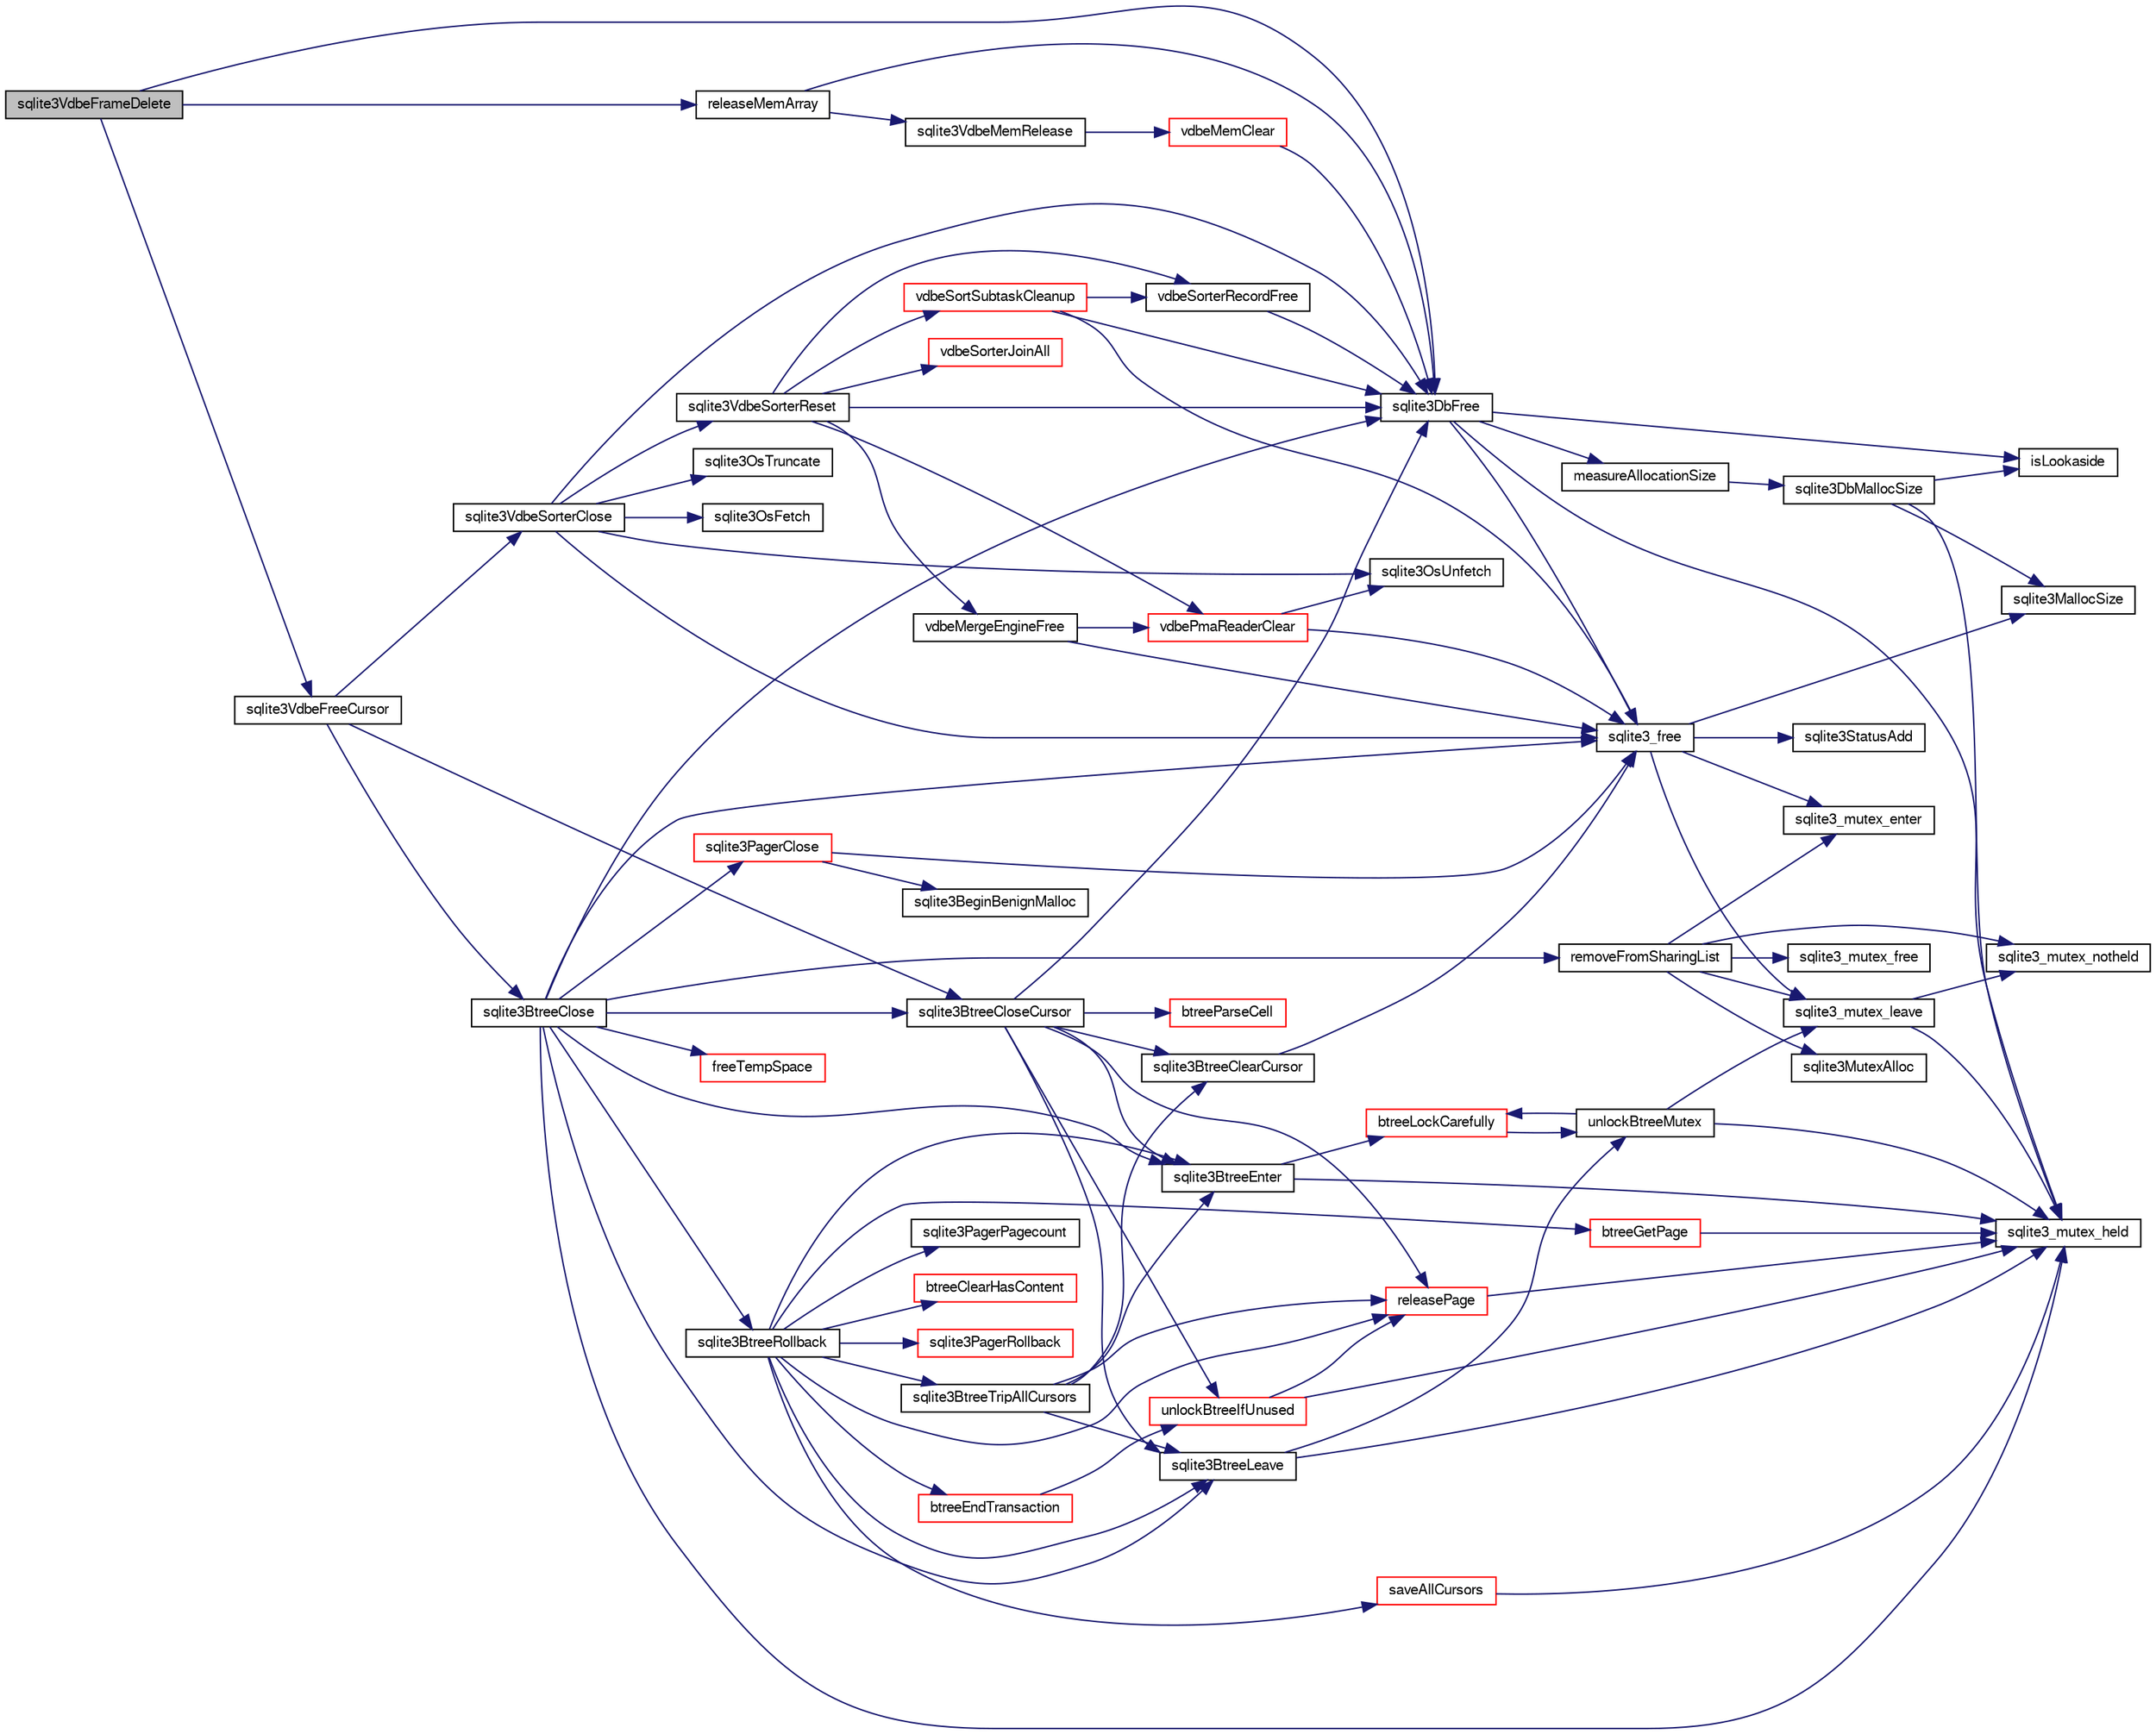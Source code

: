 digraph "sqlite3VdbeFrameDelete"
{
  edge [fontname="FreeSans",fontsize="10",labelfontname="FreeSans",labelfontsize="10"];
  node [fontname="FreeSans",fontsize="10",shape=record];
  rankdir="LR";
  Node753766 [label="sqlite3VdbeFrameDelete",height=0.2,width=0.4,color="black", fillcolor="grey75", style="filled", fontcolor="black"];
  Node753766 -> Node753767 [color="midnightblue",fontsize="10",style="solid",fontname="FreeSans"];
  Node753767 [label="sqlite3VdbeFreeCursor",height=0.2,width=0.4,color="black", fillcolor="white", style="filled",URL="$sqlite3_8c.html#a0f9084083e1d0639708934630f33d6ef"];
  Node753767 -> Node753768 [color="midnightblue",fontsize="10",style="solid",fontname="FreeSans"];
  Node753768 [label="sqlite3VdbeSorterClose",height=0.2,width=0.4,color="black", fillcolor="white", style="filled",URL="$sqlite3_8c.html#a787fa9e9800f8ae4ef3fa11044ed1ac9"];
  Node753768 -> Node753769 [color="midnightblue",fontsize="10",style="solid",fontname="FreeSans"];
  Node753769 [label="sqlite3VdbeSorterReset",height=0.2,width=0.4,color="black", fillcolor="white", style="filled",URL="$sqlite3_8c.html#a5dc239f845e793a82dd1d60ed3ed9c09"];
  Node753769 -> Node753770 [color="midnightblue",fontsize="10",style="solid",fontname="FreeSans"];
  Node753770 [label="vdbeSorterJoinAll",height=0.2,width=0.4,color="red", fillcolor="white", style="filled",URL="$sqlite3_8c.html#a5cdb5b8f6cb109f97528d36e28565113"];
  Node753769 -> Node753786 [color="midnightblue",fontsize="10",style="solid",fontname="FreeSans"];
  Node753786 [label="vdbePmaReaderClear",height=0.2,width=0.4,color="red", fillcolor="white", style="filled",URL="$sqlite3_8c.html#ae4ef2e668d3028e75343e65046d42a2d"];
  Node753786 -> Node753773 [color="midnightblue",fontsize="10",style="solid",fontname="FreeSans"];
  Node753773 [label="sqlite3_free",height=0.2,width=0.4,color="black", fillcolor="white", style="filled",URL="$sqlite3_8c.html#a6552349e36a8a691af5487999ab09519"];
  Node753773 -> Node753774 [color="midnightblue",fontsize="10",style="solid",fontname="FreeSans"];
  Node753774 [label="sqlite3_mutex_enter",height=0.2,width=0.4,color="black", fillcolor="white", style="filled",URL="$sqlite3_8c.html#a1c12cde690bd89f104de5cbad12a6bf5"];
  Node753773 -> Node753775 [color="midnightblue",fontsize="10",style="solid",fontname="FreeSans"];
  Node753775 [label="sqlite3StatusAdd",height=0.2,width=0.4,color="black", fillcolor="white", style="filled",URL="$sqlite3_8c.html#afa029f93586aeab4cc85360905dae9cd"];
  Node753773 -> Node753776 [color="midnightblue",fontsize="10",style="solid",fontname="FreeSans"];
  Node753776 [label="sqlite3MallocSize",height=0.2,width=0.4,color="black", fillcolor="white", style="filled",URL="$sqlite3_8c.html#acf5d2a5f35270bafb050bd2def576955"];
  Node753773 -> Node753777 [color="midnightblue",fontsize="10",style="solid",fontname="FreeSans"];
  Node753777 [label="sqlite3_mutex_leave",height=0.2,width=0.4,color="black", fillcolor="white", style="filled",URL="$sqlite3_8c.html#a5838d235601dbd3c1fa993555c6bcc93"];
  Node753777 -> Node753778 [color="midnightblue",fontsize="10",style="solid",fontname="FreeSans"];
  Node753778 [label="sqlite3_mutex_held",height=0.2,width=0.4,color="black", fillcolor="white", style="filled",URL="$sqlite3_8c.html#acf77da68932b6bc163c5e68547ecc3e7"];
  Node753777 -> Node753779 [color="midnightblue",fontsize="10",style="solid",fontname="FreeSans"];
  Node753779 [label="sqlite3_mutex_notheld",height=0.2,width=0.4,color="black", fillcolor="white", style="filled",URL="$sqlite3_8c.html#a83967c837c1c000d3b5adcfaa688f5dc"];
  Node753786 -> Node753787 [color="midnightblue",fontsize="10",style="solid",fontname="FreeSans"];
  Node753787 [label="sqlite3OsUnfetch",height=0.2,width=0.4,color="black", fillcolor="white", style="filled",URL="$sqlite3_8c.html#abc0da72cb8b8989cf8708b572fe5fef4"];
  Node753769 -> Node753792 [color="midnightblue",fontsize="10",style="solid",fontname="FreeSans"];
  Node753792 [label="sqlite3DbFree",height=0.2,width=0.4,color="black", fillcolor="white", style="filled",URL="$sqlite3_8c.html#ac70ab821a6607b4a1b909582dc37a069"];
  Node753792 -> Node753778 [color="midnightblue",fontsize="10",style="solid",fontname="FreeSans"];
  Node753792 -> Node753793 [color="midnightblue",fontsize="10",style="solid",fontname="FreeSans"];
  Node753793 [label="measureAllocationSize",height=0.2,width=0.4,color="black", fillcolor="white", style="filled",URL="$sqlite3_8c.html#a45731e644a22fdb756e2b6337224217a"];
  Node753793 -> Node753794 [color="midnightblue",fontsize="10",style="solid",fontname="FreeSans"];
  Node753794 [label="sqlite3DbMallocSize",height=0.2,width=0.4,color="black", fillcolor="white", style="filled",URL="$sqlite3_8c.html#aa397e5a8a03495203a0767abf0a71f86"];
  Node753794 -> Node753776 [color="midnightblue",fontsize="10",style="solid",fontname="FreeSans"];
  Node753794 -> Node753778 [color="midnightblue",fontsize="10",style="solid",fontname="FreeSans"];
  Node753794 -> Node753795 [color="midnightblue",fontsize="10",style="solid",fontname="FreeSans"];
  Node753795 [label="isLookaside",height=0.2,width=0.4,color="black", fillcolor="white", style="filled",URL="$sqlite3_8c.html#a770fa05ff9717b75e16f4d968a77b897"];
  Node753792 -> Node753795 [color="midnightblue",fontsize="10",style="solid",fontname="FreeSans"];
  Node753792 -> Node753773 [color="midnightblue",fontsize="10",style="solid",fontname="FreeSans"];
  Node753769 -> Node753791 [color="midnightblue",fontsize="10",style="solid",fontname="FreeSans"];
  Node753791 [label="vdbeMergeEngineFree",height=0.2,width=0.4,color="black", fillcolor="white", style="filled",URL="$sqlite3_8c.html#a6cb59e7106205b62881f202786177310"];
  Node753791 -> Node753786 [color="midnightblue",fontsize="10",style="solid",fontname="FreeSans"];
  Node753791 -> Node753773 [color="midnightblue",fontsize="10",style="solid",fontname="FreeSans"];
  Node753769 -> Node753796 [color="midnightblue",fontsize="10",style="solid",fontname="FreeSans"];
  Node753796 [label="vdbeSortSubtaskCleanup",height=0.2,width=0.4,color="red", fillcolor="white", style="filled",URL="$sqlite3_8c.html#abc8ce4c3ef58cc10f5b27642aab32b30"];
  Node753796 -> Node753792 [color="midnightblue",fontsize="10",style="solid",fontname="FreeSans"];
  Node753796 -> Node753773 [color="midnightblue",fontsize="10",style="solid",fontname="FreeSans"];
  Node753796 -> Node753797 [color="midnightblue",fontsize="10",style="solid",fontname="FreeSans"];
  Node753797 [label="vdbeSorterRecordFree",height=0.2,width=0.4,color="black", fillcolor="white", style="filled",URL="$sqlite3_8c.html#a5f08df9af03994aeeefdf419c66510d6"];
  Node753797 -> Node753792 [color="midnightblue",fontsize="10",style="solid",fontname="FreeSans"];
  Node753769 -> Node753797 [color="midnightblue",fontsize="10",style="solid",fontname="FreeSans"];
  Node753768 -> Node753773 [color="midnightblue",fontsize="10",style="solid",fontname="FreeSans"];
  Node753768 -> Node753792 [color="midnightblue",fontsize="10",style="solid",fontname="FreeSans"];
  Node753768 -> Node754064 [color="midnightblue",fontsize="10",style="solid",fontname="FreeSans"];
  Node754064 [label="sqlite3OsTruncate",height=0.2,width=0.4,color="black", fillcolor="white", style="filled",URL="$sqlite3_8c.html#ab14e17fc93b09d52b42c433c47eb3b68"];
  Node753768 -> Node754065 [color="midnightblue",fontsize="10",style="solid",fontname="FreeSans"];
  Node754065 [label="sqlite3OsFetch",height=0.2,width=0.4,color="black", fillcolor="white", style="filled",URL="$sqlite3_8c.html#ab5b9137b375d5d8a8c216a644056cba7"];
  Node753768 -> Node753787 [color="midnightblue",fontsize="10",style="solid",fontname="FreeSans"];
  Node753767 -> Node754066 [color="midnightblue",fontsize="10",style="solid",fontname="FreeSans"];
  Node754066 [label="sqlite3BtreeClose",height=0.2,width=0.4,color="black", fillcolor="white", style="filled",URL="$sqlite3_8c.html#a729b65009b66a99200496b09c124df01"];
  Node754066 -> Node753778 [color="midnightblue",fontsize="10",style="solid",fontname="FreeSans"];
  Node754066 -> Node754067 [color="midnightblue",fontsize="10",style="solid",fontname="FreeSans"];
  Node754067 [label="sqlite3BtreeEnter",height=0.2,width=0.4,color="black", fillcolor="white", style="filled",URL="$sqlite3_8c.html#afa05d700ca373993fe6b0525b867feff"];
  Node754067 -> Node753778 [color="midnightblue",fontsize="10",style="solid",fontname="FreeSans"];
  Node754067 -> Node754068 [color="midnightblue",fontsize="10",style="solid",fontname="FreeSans"];
  Node754068 [label="btreeLockCarefully",height=0.2,width=0.4,color="red", fillcolor="white", style="filled",URL="$sqlite3_8c.html#a796746b1c1e4d6926960636bd74c79d7"];
  Node754068 -> Node754070 [color="midnightblue",fontsize="10",style="solid",fontname="FreeSans"];
  Node754070 [label="unlockBtreeMutex",height=0.2,width=0.4,color="black", fillcolor="white", style="filled",URL="$sqlite3_8c.html#a29bc7d1c753dfa2af9fb296b7dc19a4a"];
  Node754070 -> Node753778 [color="midnightblue",fontsize="10",style="solid",fontname="FreeSans"];
  Node754070 -> Node753777 [color="midnightblue",fontsize="10",style="solid",fontname="FreeSans"];
  Node754070 -> Node754068 [color="midnightblue",fontsize="10",style="solid",fontname="FreeSans"];
  Node754066 -> Node754072 [color="midnightblue",fontsize="10",style="solid",fontname="FreeSans"];
  Node754072 [label="sqlite3BtreeCloseCursor",height=0.2,width=0.4,color="black", fillcolor="white", style="filled",URL="$sqlite3_8c.html#a7f494da0a512d247d690d6bc19397791"];
  Node754072 -> Node754067 [color="midnightblue",fontsize="10",style="solid",fontname="FreeSans"];
  Node754072 -> Node754073 [color="midnightblue",fontsize="10",style="solid",fontname="FreeSans"];
  Node754073 [label="sqlite3BtreeClearCursor",height=0.2,width=0.4,color="black", fillcolor="white", style="filled",URL="$sqlite3_8c.html#ad53903979a58184b0d15593e6f98d9c5"];
  Node754073 -> Node753773 [color="midnightblue",fontsize="10",style="solid",fontname="FreeSans"];
  Node754072 -> Node754074 [color="midnightblue",fontsize="10",style="solid",fontname="FreeSans"];
  Node754074 [label="releasePage",height=0.2,width=0.4,color="red", fillcolor="white", style="filled",URL="$sqlite3_8c.html#a92c6fb14f9bcf117440c35116c26d6c4"];
  Node754074 -> Node753778 [color="midnightblue",fontsize="10",style="solid",fontname="FreeSans"];
  Node754072 -> Node754200 [color="midnightblue",fontsize="10",style="solid",fontname="FreeSans"];
  Node754200 [label="unlockBtreeIfUnused",height=0.2,width=0.4,color="red", fillcolor="white", style="filled",URL="$sqlite3_8c.html#ada198bfad4d2c61e88bd9317e98cc96c"];
  Node754200 -> Node753778 [color="midnightblue",fontsize="10",style="solid",fontname="FreeSans"];
  Node754200 -> Node754074 [color="midnightblue",fontsize="10",style="solid",fontname="FreeSans"];
  Node754072 -> Node753792 [color="midnightblue",fontsize="10",style="solid",fontname="FreeSans"];
  Node754072 -> Node754131 [color="midnightblue",fontsize="10",style="solid",fontname="FreeSans"];
  Node754131 [label="sqlite3BtreeLeave",height=0.2,width=0.4,color="black", fillcolor="white", style="filled",URL="$sqlite3_8c.html#a460e4f89d1aeef4b4d334cfe8165da89"];
  Node754131 -> Node754070 [color="midnightblue",fontsize="10",style="solid",fontname="FreeSans"];
  Node754131 -> Node753778 [color="midnightblue",fontsize="10",style="solid",fontname="FreeSans"];
  Node754072 -> Node754202 [color="midnightblue",fontsize="10",style="solid",fontname="FreeSans"];
  Node754202 [label="btreeParseCell",height=0.2,width=0.4,color="red", fillcolor="white", style="filled",URL="$sqlite3_8c.html#a021501c1cbcd07489dd287ea657edaac"];
  Node754066 -> Node754204 [color="midnightblue",fontsize="10",style="solid",fontname="FreeSans"];
  Node754204 [label="sqlite3BtreeRollback",height=0.2,width=0.4,color="black", fillcolor="white", style="filled",URL="$sqlite3_8c.html#a317473acdafdd688385c8954f09de186"];
  Node754204 -> Node754067 [color="midnightblue",fontsize="10",style="solid",fontname="FreeSans"];
  Node754204 -> Node754205 [color="midnightblue",fontsize="10",style="solid",fontname="FreeSans"];
  Node754205 [label="saveAllCursors",height=0.2,width=0.4,color="red", fillcolor="white", style="filled",URL="$sqlite3_8c.html#add0c7a5086792caf465148beaadb913d"];
  Node754205 -> Node753778 [color="midnightblue",fontsize="10",style="solid",fontname="FreeSans"];
  Node754204 -> Node754218 [color="midnightblue",fontsize="10",style="solid",fontname="FreeSans"];
  Node754218 [label="sqlite3BtreeTripAllCursors",height=0.2,width=0.4,color="black", fillcolor="white", style="filled",URL="$sqlite3_8c.html#a7e94025b9bd56e9e9ccf148d1a0e1acf"];
  Node754218 -> Node754067 [color="midnightblue",fontsize="10",style="solid",fontname="FreeSans"];
  Node754218 -> Node754073 [color="midnightblue",fontsize="10",style="solid",fontname="FreeSans"];
  Node754218 -> Node754074 [color="midnightblue",fontsize="10",style="solid",fontname="FreeSans"];
  Node754218 -> Node754131 [color="midnightblue",fontsize="10",style="solid",fontname="FreeSans"];
  Node754204 -> Node754085 [color="midnightblue",fontsize="10",style="solid",fontname="FreeSans"];
  Node754085 [label="sqlite3PagerRollback",height=0.2,width=0.4,color="red", fillcolor="white", style="filled",URL="$sqlite3_8c.html#afdd2ecbb97b7a716892ff6bd10c7dfd0"];
  Node754204 -> Node754214 [color="midnightblue",fontsize="10",style="solid",fontname="FreeSans"];
  Node754214 [label="btreeGetPage",height=0.2,width=0.4,color="red", fillcolor="white", style="filled",URL="$sqlite3_8c.html#ac59679e30ceb0190614fbd19a7feb6de"];
  Node754214 -> Node753778 [color="midnightblue",fontsize="10",style="solid",fontname="FreeSans"];
  Node754204 -> Node754219 [color="midnightblue",fontsize="10",style="solid",fontname="FreeSans"];
  Node754219 [label="sqlite3PagerPagecount",height=0.2,width=0.4,color="black", fillcolor="white", style="filled",URL="$sqlite3_8c.html#ae82aaf561ce61faa15d4e228c45c3311"];
  Node754204 -> Node754074 [color="midnightblue",fontsize="10",style="solid",fontname="FreeSans"];
  Node754204 -> Node754220 [color="midnightblue",fontsize="10",style="solid",fontname="FreeSans"];
  Node754220 [label="btreeClearHasContent",height=0.2,width=0.4,color="red", fillcolor="white", style="filled",URL="$sqlite3_8c.html#ad76ff2727e128c649f8017fdc570bd06"];
  Node754204 -> Node754221 [color="midnightblue",fontsize="10",style="solid",fontname="FreeSans"];
  Node754221 [label="btreeEndTransaction",height=0.2,width=0.4,color="red", fillcolor="white", style="filled",URL="$sqlite3_8c.html#a7dd8138404b55de8be9623636f25488b"];
  Node754221 -> Node754200 [color="midnightblue",fontsize="10",style="solid",fontname="FreeSans"];
  Node754204 -> Node754131 [color="midnightblue",fontsize="10",style="solid",fontname="FreeSans"];
  Node754066 -> Node754131 [color="midnightblue",fontsize="10",style="solid",fontname="FreeSans"];
  Node754066 -> Node754224 [color="midnightblue",fontsize="10",style="solid",fontname="FreeSans"];
  Node754224 [label="removeFromSharingList",height=0.2,width=0.4,color="black", fillcolor="white", style="filled",URL="$sqlite3_8c.html#a7b1a8df3e1fcfc9e69c19633f0d08af3"];
  Node754224 -> Node753779 [color="midnightblue",fontsize="10",style="solid",fontname="FreeSans"];
  Node754224 -> Node753819 [color="midnightblue",fontsize="10",style="solid",fontname="FreeSans"];
  Node753819 [label="sqlite3MutexAlloc",height=0.2,width=0.4,color="black", fillcolor="white", style="filled",URL="$sqlite3_8c.html#a0e3f432ee581f6876b590e7ad7e84e19"];
  Node754224 -> Node753774 [color="midnightblue",fontsize="10",style="solid",fontname="FreeSans"];
  Node754224 -> Node754063 [color="midnightblue",fontsize="10",style="solid",fontname="FreeSans"];
  Node754063 [label="sqlite3_mutex_free",height=0.2,width=0.4,color="black", fillcolor="white", style="filled",URL="$sqlite3_8c.html#a2db2e72e08f6873afa9c61b0ec726fec"];
  Node754224 -> Node753777 [color="midnightblue",fontsize="10",style="solid",fontname="FreeSans"];
  Node754066 -> Node754225 [color="midnightblue",fontsize="10",style="solid",fontname="FreeSans"];
  Node754225 [label="sqlite3PagerClose",height=0.2,width=0.4,color="red", fillcolor="white", style="filled",URL="$sqlite3_8c.html#af94b1f96b60689fd09422cce2c85f53f"];
  Node754225 -> Node753896 [color="midnightblue",fontsize="10",style="solid",fontname="FreeSans"];
  Node753896 [label="sqlite3BeginBenignMalloc",height=0.2,width=0.4,color="black", fillcolor="white", style="filled",URL="$sqlite3_8c.html#a3344c0e2b1b6df701a1cb326602fac14"];
  Node754225 -> Node753773 [color="midnightblue",fontsize="10",style="solid",fontname="FreeSans"];
  Node754066 -> Node753792 [color="midnightblue",fontsize="10",style="solid",fontname="FreeSans"];
  Node754066 -> Node754256 [color="midnightblue",fontsize="10",style="solid",fontname="FreeSans"];
  Node754256 [label="freeTempSpace",height=0.2,width=0.4,color="red", fillcolor="white", style="filled",URL="$sqlite3_8c.html#aec277d601edd310860ca5a81c99ed411"];
  Node754066 -> Node753773 [color="midnightblue",fontsize="10",style="solid",fontname="FreeSans"];
  Node753767 -> Node754072 [color="midnightblue",fontsize="10",style="solid",fontname="FreeSans"];
  Node753766 -> Node754257 [color="midnightblue",fontsize="10",style="solid",fontname="FreeSans"];
  Node754257 [label="releaseMemArray",height=0.2,width=0.4,color="black", fillcolor="white", style="filled",URL="$sqlite3_8c.html#a321ef1ead88ab0c4c636971ae5cc9778"];
  Node754257 -> Node753792 [color="midnightblue",fontsize="10",style="solid",fontname="FreeSans"];
  Node754257 -> Node753864 [color="midnightblue",fontsize="10",style="solid",fontname="FreeSans"];
  Node753864 [label="sqlite3VdbeMemRelease",height=0.2,width=0.4,color="black", fillcolor="white", style="filled",URL="$sqlite3_8c.html#a90606361dbeba88159fd6ff03fcc10cc"];
  Node753864 -> Node753865 [color="midnightblue",fontsize="10",style="solid",fontname="FreeSans"];
  Node753865 [label="vdbeMemClear",height=0.2,width=0.4,color="red", fillcolor="white", style="filled",URL="$sqlite3_8c.html#a489eef6e55ad0dadf67578726b935d12"];
  Node753865 -> Node753792 [color="midnightblue",fontsize="10",style="solid",fontname="FreeSans"];
  Node753766 -> Node753792 [color="midnightblue",fontsize="10",style="solid",fontname="FreeSans"];
}
